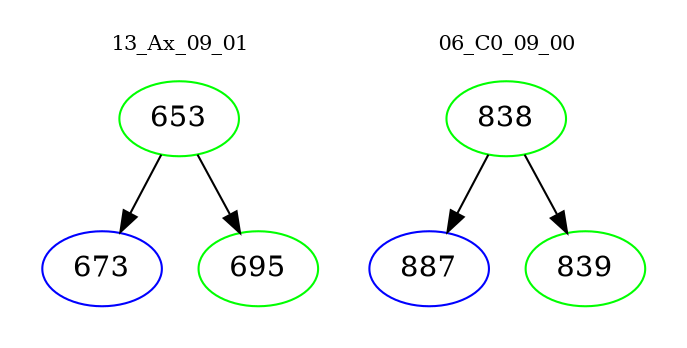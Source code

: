 digraph{
subgraph cluster_0 {
color = white
label = "13_Ax_09_01";
fontsize=10;
T0_653 [label="653", color="green"]
T0_653 -> T0_673 [color="black"]
T0_673 [label="673", color="blue"]
T0_653 -> T0_695 [color="black"]
T0_695 [label="695", color="green"]
}
subgraph cluster_1 {
color = white
label = "06_C0_09_00";
fontsize=10;
T1_838 [label="838", color="green"]
T1_838 -> T1_887 [color="black"]
T1_887 [label="887", color="blue"]
T1_838 -> T1_839 [color="black"]
T1_839 [label="839", color="green"]
}
}
